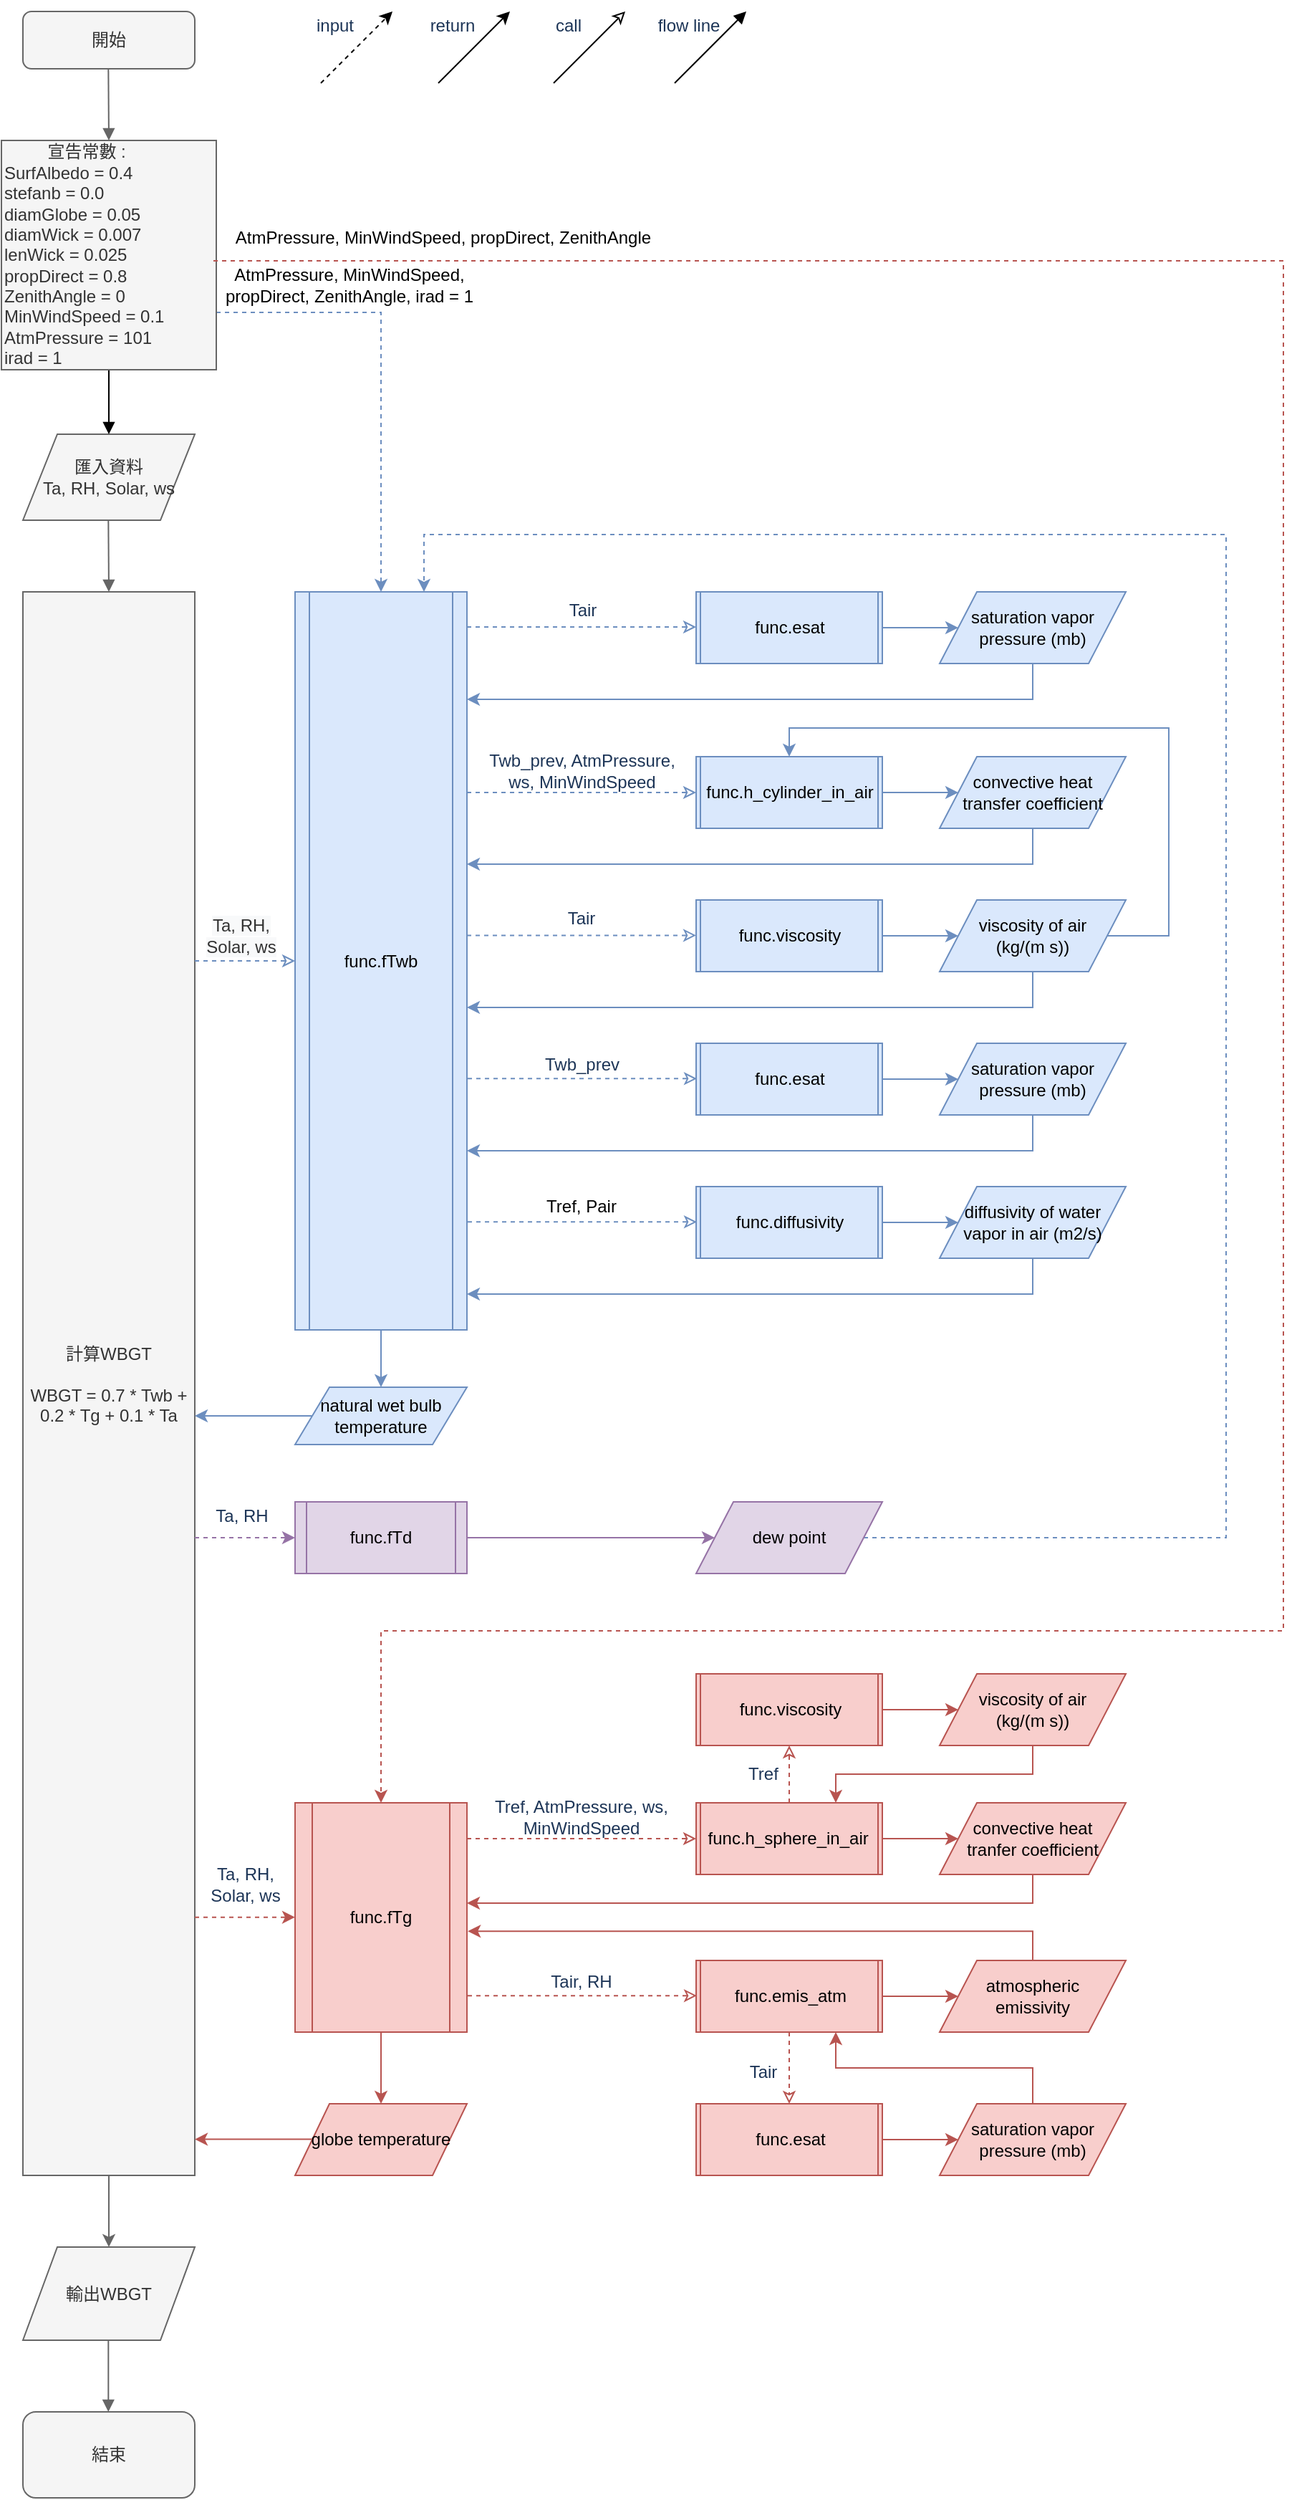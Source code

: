 <mxfile version="13.4.8" type="onedrive"><diagram id="C5RBs43oDa-KdzZeNtuy" name="Page-1"><mxGraphModel dx="1021" dy="529" grid="1" gridSize="10" guides="1" tooltips="1" connect="1" arrows="1" fold="1" page="1" pageScale="1" pageWidth="4681" pageHeight="3300" math="0" shadow="0"><root><mxCell id="WIyWlLk6GJQsqaUBKTNV-0"/><mxCell id="WIyWlLk6GJQsqaUBKTNV-1" parent="WIyWlLk6GJQsqaUBKTNV-0"/><mxCell id="WIyWlLk6GJQsqaUBKTNV-3" value="開始" style="rounded=1;whiteSpace=wrap;html=1;fontSize=12;glass=0;strokeWidth=1;shadow=0;fillColor=#f5f5f5;strokeColor=#666666;fontColor=#333333;" parent="WIyWlLk6GJQsqaUBKTNV-1" vertex="1"><mxGeometry x="40" y="40" width="120" height="40" as="geometry"/></mxCell><mxCell id="tYje1W2Ku_6ADjWvfzLx-0" value="匯入資料&lt;br&gt;Ta, RH, Solar, ws" style="shape=parallelogram;perimeter=parallelogramPerimeter;whiteSpace=wrap;html=1;fillColor=#f5f5f5;strokeColor=#666666;fontColor=#333333;" parent="WIyWlLk6GJQsqaUBKTNV-1" vertex="1"><mxGeometry x="40" y="335" width="120" height="60" as="geometry"/></mxCell><mxCell id="TvlNhCLI4cPpQsUA3ZQ8-83" style="edgeStyle=orthogonalEdgeStyle;rounded=0;orthogonalLoop=1;jettySize=auto;html=1;exitX=0.5;exitY=1;exitDx=0;exitDy=0;entryX=0.5;entryY=0;entryDx=0;entryDy=0;fillColor=#f5f5f5;strokeColor=#666666;" edge="1" parent="WIyWlLk6GJQsqaUBKTNV-1" source="tYje1W2Ku_6ADjWvfzLx-1" target="tYje1W2Ku_6ADjWvfzLx-20"><mxGeometry relative="1" as="geometry"/></mxCell><mxCell id="tYje1W2Ku_6ADjWvfzLx-1" value="計算WBGT&lt;br&gt;&lt;br&gt;WBGT = 0.7 * Twb + 0.2 * Tg + 0.1 * Ta" style="rounded=0;whiteSpace=wrap;html=1;fillColor=#f5f5f5;strokeColor=#666666;fontColor=#333333;" parent="WIyWlLk6GJQsqaUBKTNV-1" vertex="1"><mxGeometry x="40" y="445" width="120" height="1105" as="geometry"/></mxCell><mxCell id="tYje1W2Ku_6ADjWvfzLx-2" value="" style="endArrow=block;html=1;entryX=0.5;entryY=0;entryDx=0;entryDy=0;endFill=1;fillColor=#f5f5f5;strokeColor=#666666;" parent="WIyWlLk6GJQsqaUBKTNV-1" target="tYje1W2Ku_6ADjWvfzLx-1" edge="1"><mxGeometry width="50" height="50" relative="1" as="geometry"><mxPoint x="99.66" y="395" as="sourcePoint"/><mxPoint x="99.66" y="435" as="targetPoint"/></mxGeometry></mxCell><mxCell id="tYje1W2Ku_6ADjWvfzLx-3" value="" style="endArrow=block;html=1;entryX=0.5;entryY=0;entryDx=0;entryDy=0;endFill=1;fillColor=#f5f5f5;strokeColor=#666666;" parent="WIyWlLk6GJQsqaUBKTNV-1" edge="1"><mxGeometry width="50" height="50" relative="1" as="geometry"><mxPoint x="99.66" y="80" as="sourcePoint"/><mxPoint x="100" y="130" as="targetPoint"/></mxGeometry></mxCell><mxCell id="tYje1W2Ku_6ADjWvfzLx-20" value="輸出WBGT" style="shape=parallelogram;perimeter=parallelogramPerimeter;whiteSpace=wrap;html=1;fillColor=#f5f5f5;strokeColor=#666666;fontColor=#333333;" parent="WIyWlLk6GJQsqaUBKTNV-1" vertex="1"><mxGeometry x="40" y="1600" width="120" height="65" as="geometry"/></mxCell><mxCell id="tYje1W2Ku_6ADjWvfzLx-21" value="結束" style="rounded=1;whiteSpace=wrap;html=1;fillColor=#f5f5f5;strokeColor=#666666;fontColor=#333333;" parent="WIyWlLk6GJQsqaUBKTNV-1" vertex="1"><mxGeometry x="40" y="1715" width="120" height="60" as="geometry"/></mxCell><mxCell id="tYje1W2Ku_6ADjWvfzLx-22" value="" style="endArrow=block;html=1;endFill=1;fillColor=#f5f5f5;strokeColor=#666666;" parent="WIyWlLk6GJQsqaUBKTNV-1" edge="1"><mxGeometry width="50" height="50" relative="1" as="geometry"><mxPoint x="99.66" y="1665" as="sourcePoint"/><mxPoint x="99.66" y="1715" as="targetPoint"/></mxGeometry></mxCell><mxCell id="YZqZMNKdlTGS3Pzzh3Lc-131" style="edgeStyle=orthogonalEdgeStyle;curved=0;rounded=0;sketch=0;orthogonalLoop=1;jettySize=auto;html=1;entryX=0.75;entryY=0;entryDx=0;entryDy=0;dashed=1;endArrow=classic;endFill=1;strokeColor=#6c8ebf;strokeWidth=1;fillColor=#dae8fc;fontColor=#1D3557;exitX=1;exitY=0.5;exitDx=0;exitDy=0;" parent="WIyWlLk6GJQsqaUBKTNV-1" source="TvlNhCLI4cPpQsUA3ZQ8-32" target="tYje1W2Ku_6ADjWvfzLx-13" edge="1"><mxGeometry relative="1" as="geometry"><Array as="points"><mxPoint x="880" y="1105"/><mxPoint x="880" y="405"/><mxPoint x="320" y="405"/></Array><mxPoint x="560" y="1025" as="sourcePoint"/></mxGeometry></mxCell><mxCell id="TvlNhCLI4cPpQsUA3ZQ8-34" style="edgeStyle=orthogonalEdgeStyle;rounded=0;orthogonalLoop=1;jettySize=auto;html=1;exitX=1;exitY=0.5;exitDx=0;exitDy=0;fillColor=#e1d5e7;strokeColor=#9673a6;" edge="1" parent="WIyWlLk6GJQsqaUBKTNV-1" source="tYje1W2Ku_6ADjWvfzLx-24" target="TvlNhCLI4cPpQsUA3ZQ8-32"><mxGeometry relative="1" as="geometry"/></mxCell><mxCell id="tYje1W2Ku_6ADjWvfzLx-24" value="&lt;span&gt;func.fTd&lt;/span&gt;" style="shape=process;whiteSpace=wrap;html=1;backgroundOutline=1;fontFamily=Helvetica;fontSize=12;align=center;strokeColor=#9673a6;fillColor=#e1d5e7;size=0.067;fontStyle=0" parent="WIyWlLk6GJQsqaUBKTNV-1" vertex="1"><mxGeometry x="230" y="1080" width="120" height="50" as="geometry"/></mxCell><mxCell id="TvlNhCLI4cPpQsUA3ZQ8-36" style="edgeStyle=orthogonalEdgeStyle;rounded=0;orthogonalLoop=1;jettySize=auto;html=1;exitX=0.5;exitY=1;exitDx=0;exitDy=0;entryX=0.5;entryY=0;entryDx=0;entryDy=0;fillColor=#dae8fc;strokeColor=#6c8ebf;" edge="1" parent="WIyWlLk6GJQsqaUBKTNV-1" source="tYje1W2Ku_6ADjWvfzLx-13" target="TvlNhCLI4cPpQsUA3ZQ8-35"><mxGeometry relative="1" as="geometry"/></mxCell><mxCell id="tYje1W2Ku_6ADjWvfzLx-13" value="&lt;span&gt;func.fTwb&lt;br&gt;&lt;/span&gt;" style="shape=process;whiteSpace=wrap;html=1;backgroundOutline=1;fontFamily=Helvetica;fontSize=12;align=center;strokeColor=#6c8ebf;fillColor=#dae8fc;size=0.083;fontStyle=0" parent="WIyWlLk6GJQsqaUBKTNV-1" vertex="1"><mxGeometry x="230" y="445" width="120" height="515" as="geometry"/></mxCell><mxCell id="TvlNhCLI4cPpQsUA3ZQ8-1" style="edgeStyle=orthogonalEdgeStyle;rounded=0;orthogonalLoop=1;jettySize=auto;html=1;exitX=1;exitY=0.5;exitDx=0;exitDy=0;fillColor=#dae8fc;strokeColor=#6c8ebf;" edge="1" parent="WIyWlLk6GJQsqaUBKTNV-1" source="tYje1W2Ku_6ADjWvfzLx-35" target="TvlNhCLI4cPpQsUA3ZQ8-0"><mxGeometry relative="1" as="geometry"/></mxCell><mxCell id="tYje1W2Ku_6ADjWvfzLx-35" value="&lt;span&gt;func.esat&lt;/span&gt;&lt;span&gt;&lt;br&gt;&lt;/span&gt;" style="shape=process;whiteSpace=wrap;html=1;backgroundOutline=1;fontFamily=Helvetica;fontSize=12;align=center;strokeColor=#6c8ebf;fillColor=#dae8fc;size=0.022;fontStyle=0" parent="WIyWlLk6GJQsqaUBKTNV-1" vertex="1"><mxGeometry x="510" y="445" width="130" height="50" as="geometry"/></mxCell><mxCell id="TvlNhCLI4cPpQsUA3ZQ8-20" style="edgeStyle=orthogonalEdgeStyle;rounded=0;orthogonalLoop=1;jettySize=auto;html=1;exitX=1;exitY=0.5;exitDx=0;exitDy=0;entryX=0;entryY=0.5;entryDx=0;entryDy=0;fillColor=#dae8fc;strokeColor=#6c8ebf;" edge="1" parent="WIyWlLk6GJQsqaUBKTNV-1" source="tYje1W2Ku_6ADjWvfzLx-39" target="TvlNhCLI4cPpQsUA3ZQ8-19"><mxGeometry relative="1" as="geometry"/></mxCell><mxCell id="tYje1W2Ku_6ADjWvfzLx-39" value="&lt;span&gt;func.h_cylinder_in_air&lt;/span&gt;" style="shape=process;whiteSpace=wrap;html=1;backgroundOutline=1;fontFamily=Helvetica;fontSize=12;align=center;strokeColor=#6c8ebf;fillColor=#dae8fc;size=0.022;fontStyle=0" parent="WIyWlLk6GJQsqaUBKTNV-1" vertex="1"><mxGeometry x="510" y="560" width="130" height="50" as="geometry"/></mxCell><mxCell id="TvlNhCLI4cPpQsUA3ZQ8-30" style="edgeStyle=orthogonalEdgeStyle;rounded=0;orthogonalLoop=1;jettySize=auto;html=1;exitX=1;exitY=0.5;exitDx=0;exitDy=0;entryX=0;entryY=0.5;entryDx=0;entryDy=0;fillColor=#dae8fc;strokeColor=#6c8ebf;" edge="1" parent="WIyWlLk6GJQsqaUBKTNV-1" source="tYje1W2Ku_6ADjWvfzLx-41" target="TvlNhCLI4cPpQsUA3ZQ8-29"><mxGeometry relative="1" as="geometry"/></mxCell><mxCell id="tYje1W2Ku_6ADjWvfzLx-41" value="&lt;span&gt;func.diffusivity&lt;/span&gt;" style="shape=process;whiteSpace=wrap;html=1;backgroundOutline=1;fontFamily=Helvetica;fontSize=12;align=center;strokeColor=#6c8ebf;fillColor=#dae8fc;size=0.022;fontStyle=0" parent="WIyWlLk6GJQsqaUBKTNV-1" vertex="1"><mxGeometry x="510" y="860" width="130" height="50" as="geometry"/></mxCell><mxCell id="TvlNhCLI4cPpQsUA3ZQ8-27" style="edgeStyle=orthogonalEdgeStyle;rounded=0;orthogonalLoop=1;jettySize=auto;html=1;exitX=1;exitY=0.5;exitDx=0;exitDy=0;entryX=0;entryY=0.5;entryDx=0;entryDy=0;fillColor=#dae8fc;strokeColor=#6c8ebf;" edge="1" parent="WIyWlLk6GJQsqaUBKTNV-1" source="YZqZMNKdlTGS3Pzzh3Lc-0" target="TvlNhCLI4cPpQsUA3ZQ8-26"><mxGeometry relative="1" as="geometry"/></mxCell><mxCell id="YZqZMNKdlTGS3Pzzh3Lc-0" value="&lt;span&gt;func.esat&lt;/span&gt;" style="shape=process;whiteSpace=wrap;html=1;backgroundOutline=1;fontFamily=Helvetica;fontSize=12;align=center;strokeColor=#6c8ebf;fillColor=#dae8fc;size=0.022;fontStyle=0" parent="WIyWlLk6GJQsqaUBKTNV-1" vertex="1"><mxGeometry x="510" y="760" width="130" height="50" as="geometry"/></mxCell><mxCell id="YZqZMNKdlTGS3Pzzh3Lc-79" value="" style="endArrow=classic;html=1;endFill=0;fillColor=#dae8fc;strokeColor=#6c8ebf;dashed=1;" parent="WIyWlLk6GJQsqaUBKTNV-1" edge="1"><mxGeometry width="50" height="50" relative="1" as="geometry"><mxPoint x="350" y="469.5" as="sourcePoint"/><mxPoint x="510" y="469.5" as="targetPoint"/></mxGeometry></mxCell><mxCell id="YZqZMNKdlTGS3Pzzh3Lc-134" style="edgeStyle=orthogonalEdgeStyle;curved=0;rounded=0;sketch=0;orthogonalLoop=1;jettySize=auto;html=1;exitX=1;exitY=0.75;exitDx=0;exitDy=0;entryX=0.5;entryY=0;entryDx=0;entryDy=0;dashed=1;endArrow=classic;endFill=1;strokeColor=#6c8ebf;strokeWidth=1;fillColor=#dae8fc;fontColor=#1D3557;" parent="WIyWlLk6GJQsqaUBKTNV-1" source="YZqZMNKdlTGS3Pzzh3Lc-133" target="tYje1W2Ku_6ADjWvfzLx-13" edge="1"><mxGeometry relative="1" as="geometry"><mxPoint x="290" y="395.0" as="sourcePoint"/></mxGeometry></mxCell><mxCell id="BvJkau38yg2w0p0IlNZO-5" style="edgeStyle=orthogonalEdgeStyle;curved=0;rounded=0;sketch=0;orthogonalLoop=1;jettySize=auto;html=1;exitX=0.5;exitY=1;exitDx=0;exitDy=0;entryX=0.5;entryY=0;entryDx=0;entryDy=0;endArrow=block;endFill=1;strokeWidth=1;fontColor=#1D3557;" parent="WIyWlLk6GJQsqaUBKTNV-1" source="YZqZMNKdlTGS3Pzzh3Lc-133" target="tYje1W2Ku_6ADjWvfzLx-0" edge="1"><mxGeometry relative="1" as="geometry"/></mxCell><mxCell id="YZqZMNKdlTGS3Pzzh3Lc-133" value="&lt;div style=&quot;text-align: center&quot;&gt;宣告常數 :&amp;nbsp;&lt;/div&gt;&lt;div&gt;SurfAlbedo = 0.4&lt;/div&gt;&lt;div&gt;stefanb = 0.0&lt;/div&gt;&lt;div&gt;diamGlobe = 0.05&amp;nbsp;&lt;/div&gt;&lt;div&gt;diamWick = 0.007&lt;/div&gt;&lt;div&gt;lenWick = 0.025&lt;/div&gt;&lt;div&gt;propDirect = 0.8&amp;nbsp;&amp;nbsp;&lt;/div&gt;&lt;div&gt;ZenithAngle = 0&amp;nbsp;&amp;nbsp;&lt;/div&gt;&lt;div&gt;MinWindSpeed = 0.1&amp;nbsp;&amp;nbsp;&lt;/div&gt;&lt;div&gt;AtmPressure = 101&lt;/div&gt;&lt;div&gt;irad = 1&lt;/div&gt;" style="rounded=0;whiteSpace=wrap;html=1;sketch=0;align=left;fillColor=#f5f5f5;strokeColor=#666666;fontColor=#333333;" parent="WIyWlLk6GJQsqaUBKTNV-1" vertex="1"><mxGeometry x="25" y="130" width="150" height="160" as="geometry"/></mxCell><mxCell id="YZqZMNKdlTGS3Pzzh3Lc-135" value="Tair" style="text;html=1;strokeColor=none;fillColor=none;align=center;verticalAlign=middle;whiteSpace=wrap;rounded=0;sketch=0;fontColor=#1D3557;" parent="WIyWlLk6GJQsqaUBKTNV-1" vertex="1"><mxGeometry x="410.5" y="450" width="40" height="15" as="geometry"/></mxCell><mxCell id="YZqZMNKdlTGS3Pzzh3Lc-136" value="Twb_prev, AtmPressure, ws, MinWindSpeed" style="text;html=1;strokeColor=none;fillColor=none;align=center;verticalAlign=middle;whiteSpace=wrap;rounded=0;sketch=0;fontColor=#1D3557;" parent="WIyWlLk6GJQsqaUBKTNV-1" vertex="1"><mxGeometry x="363" y="560" width="135" height="20" as="geometry"/></mxCell><mxCell id="YZqZMNKdlTGS3Pzzh3Lc-138" value="" style="endArrow=classic;html=1;endFill=0;fillColor=#dae8fc;strokeColor=#6c8ebf;dashed=1;" parent="WIyWlLk6GJQsqaUBKTNV-1" edge="1"><mxGeometry width="50" height="50" relative="1" as="geometry"><mxPoint x="350" y="585" as="sourcePoint"/><mxPoint x="510" y="585" as="targetPoint"/></mxGeometry></mxCell><mxCell id="YZqZMNKdlTGS3Pzzh3Lc-139" value="" style="endArrow=classic;html=1;endFill=0;fillColor=#dae8fc;strokeColor=#6c8ebf;" parent="WIyWlLk6GJQsqaUBKTNV-1" source="YZqZMNKdlTGS3Pzzh3Lc-1" edge="1"><mxGeometry width="50" height="50" relative="1" as="geometry"><mxPoint x="350" y="695" as="sourcePoint"/><mxPoint x="560" y="695" as="targetPoint"/></mxGeometry></mxCell><mxCell id="YZqZMNKdlTGS3Pzzh3Lc-140" value="" style="endArrow=classic;html=1;endFill=0;fillColor=#dae8fc;strokeColor=#6c8ebf;dashed=1;" parent="WIyWlLk6GJQsqaUBKTNV-1" edge="1"><mxGeometry width="50" height="50" relative="1" as="geometry"><mxPoint x="350.5" y="784.66" as="sourcePoint"/><mxPoint x="510.5" y="784.66" as="targetPoint"/></mxGeometry></mxCell><mxCell id="YZqZMNKdlTGS3Pzzh3Lc-141" value="" style="endArrow=classic;html=1;endFill=0;fillColor=#dae8fc;strokeColor=#6c8ebf;dashed=1;" parent="WIyWlLk6GJQsqaUBKTNV-1" edge="1"><mxGeometry width="50" height="50" relative="1" as="geometry"><mxPoint x="350.5" y="884.66" as="sourcePoint"/><mxPoint x="510.5" y="884.66" as="targetPoint"/></mxGeometry></mxCell><mxCell id="YZqZMNKdlTGS3Pzzh3Lc-148" value="Tair" style="text;html=1;strokeColor=none;fillColor=none;align=center;verticalAlign=middle;whiteSpace=wrap;rounded=0;sketch=0;fontColor=#1D3557;" parent="WIyWlLk6GJQsqaUBKTNV-1" vertex="1"><mxGeometry x="410" y="665" width="40" height="15" as="geometry"/></mxCell><mxCell id="YZqZMNKdlTGS3Pzzh3Lc-149" value="Twb_prev" style="text;html=1;strokeColor=none;fillColor=none;align=center;verticalAlign=middle;whiteSpace=wrap;rounded=0;sketch=0;fontColor=#1D3557;" parent="WIyWlLk6GJQsqaUBKTNV-1" vertex="1"><mxGeometry x="387.5" y="765" width="85" height="20" as="geometry"/></mxCell><mxCell id="YZqZMNKdlTGS3Pzzh3Lc-150" value="&lt;font color=&quot;#000000&quot; face=&quot;helvetica&quot;&gt;Tref, Pair&lt;/font&gt;" style="text;whiteSpace=wrap;html=1;fontColor=#1D3557;align=center;" parent="WIyWlLk6GJQsqaUBKTNV-1" vertex="1"><mxGeometry x="390" y="860" width="80" height="25" as="geometry"/></mxCell><mxCell id="TvlNhCLI4cPpQsUA3ZQ8-24" style="edgeStyle=orthogonalEdgeStyle;rounded=0;orthogonalLoop=1;jettySize=auto;html=1;exitX=1;exitY=0.5;exitDx=0;exitDy=0;entryX=0;entryY=0.5;entryDx=0;entryDy=0;fillColor=#dae8fc;strokeColor=#6c8ebf;" edge="1" parent="WIyWlLk6GJQsqaUBKTNV-1" source="YZqZMNKdlTGS3Pzzh3Lc-1" target="TvlNhCLI4cPpQsUA3ZQ8-23"><mxGeometry relative="1" as="geometry"/></mxCell><mxCell id="YZqZMNKdlTGS3Pzzh3Lc-1" value="&lt;span&gt;func.viscosity&lt;/span&gt;" style="shape=process;whiteSpace=wrap;html=1;backgroundOutline=1;fontFamily=Helvetica;fontSize=12;align=center;strokeColor=#6c8ebf;fillColor=#dae8fc;size=0.022;fontStyle=0" parent="WIyWlLk6GJQsqaUBKTNV-1" vertex="1"><mxGeometry x="510" y="660" width="130" height="50" as="geometry"/></mxCell><mxCell id="YZqZMNKdlTGS3Pzzh3Lc-157" value="" style="endArrow=classic;html=1;endFill=0;fillColor=#dae8fc;strokeColor=#6c8ebf;dashed=1;" parent="WIyWlLk6GJQsqaUBKTNV-1" edge="1"><mxGeometry width="50" height="50" relative="1" as="geometry"><mxPoint x="350" y="684.71" as="sourcePoint"/><mxPoint x="510" y="684.71" as="targetPoint"/></mxGeometry></mxCell><mxCell id="TvlNhCLI4cPpQsUA3ZQ8-77" style="edgeStyle=orthogonalEdgeStyle;rounded=0;orthogonalLoop=1;jettySize=auto;html=1;exitX=0.5;exitY=1;exitDx=0;exitDy=0;entryX=0.5;entryY=0;entryDx=0;entryDy=0;fillColor=#f8cecc;strokeColor=#b85450;" edge="1" parent="WIyWlLk6GJQsqaUBKTNV-1" source="tYje1W2Ku_6ADjWvfzLx-10" target="TvlNhCLI4cPpQsUA3ZQ8-76"><mxGeometry relative="1" as="geometry"/></mxCell><mxCell id="tYje1W2Ku_6ADjWvfzLx-10" value="&lt;span&gt;func.fTg&lt;/span&gt;" style="shape=process;whiteSpace=wrap;html=1;backgroundOutline=1;fontFamily=Helvetica;fontSize=12;align=center;strokeColor=#b85450;fillColor=#f8cecc;fontStyle=0" parent="WIyWlLk6GJQsqaUBKTNV-1" vertex="1"><mxGeometry x="230" y="1290" width="120" height="160" as="geometry"/></mxCell><mxCell id="TvlNhCLI4cPpQsUA3ZQ8-58" style="edgeStyle=orthogonalEdgeStyle;rounded=0;orthogonalLoop=1;jettySize=auto;html=1;exitX=1;exitY=0.5;exitDx=0;exitDy=0;entryX=0;entryY=0.5;entryDx=0;entryDy=0;fillColor=#f8cecc;strokeColor=#b85450;" edge="1" parent="WIyWlLk6GJQsqaUBKTNV-1" source="tYje1W2Ku_6ADjWvfzLx-40" target="TvlNhCLI4cPpQsUA3ZQ8-44"><mxGeometry relative="1" as="geometry"/></mxCell><mxCell id="tYje1W2Ku_6ADjWvfzLx-40" value="&lt;span&gt;func.viscosity&lt;/span&gt;" style="shape=process;whiteSpace=wrap;html=1;backgroundOutline=1;fontFamily=Helvetica;fontSize=12;align=center;strokeColor=#b85450;fillColor=#f8cecc;size=0.025;fontStyle=0" parent="WIyWlLk6GJQsqaUBKTNV-1" vertex="1"><mxGeometry x="510" y="1200" width="130" height="50" as="geometry"/></mxCell><mxCell id="TvlNhCLI4cPpQsUA3ZQ8-64" style="edgeStyle=orthogonalEdgeStyle;rounded=0;orthogonalLoop=1;jettySize=auto;html=1;exitX=1;exitY=0.5;exitDx=0;exitDy=0;entryX=0;entryY=0.5;entryDx=0;entryDy=0;fillColor=#f8cecc;strokeColor=#b85450;" edge="1" parent="WIyWlLk6GJQsqaUBKTNV-1" source="tYje1W2Ku_6ADjWvfzLx-48" target="TvlNhCLI4cPpQsUA3ZQ8-63"><mxGeometry relative="1" as="geometry"/></mxCell><mxCell id="TvlNhCLI4cPpQsUA3ZQ8-68" style="edgeStyle=orthogonalEdgeStyle;rounded=0;orthogonalLoop=1;jettySize=auto;html=1;exitX=0.5;exitY=1;exitDx=0;exitDy=0;entryX=0.5;entryY=0;entryDx=0;entryDy=0;dashed=1;fillColor=#f8cecc;strokeColor=#b85450;endArrow=classic;endFill=0;" edge="1" parent="WIyWlLk6GJQsqaUBKTNV-1" source="tYje1W2Ku_6ADjWvfzLx-48" target="YZqZMNKdlTGS3Pzzh3Lc-4"><mxGeometry relative="1" as="geometry"/></mxCell><mxCell id="tYje1W2Ku_6ADjWvfzLx-48" value="&lt;span&gt;func.emis_atm&lt;/span&gt;" style="shape=process;whiteSpace=wrap;html=1;backgroundOutline=1;fontFamily=Helvetica;fontSize=12;align=center;strokeColor=#b85450;fillColor=#f8cecc;size=0.025;fontStyle=0" parent="WIyWlLk6GJQsqaUBKTNV-1" vertex="1"><mxGeometry x="510" y="1400" width="130" height="50" as="geometry"/></mxCell><mxCell id="tYje1W2Ku_6ADjWvfzLx-49" style="edgeStyle=orthogonalEdgeStyle;rounded=0;orthogonalLoop=1;jettySize=auto;html=1;exitX=0.5;exitY=1;exitDx=0;exitDy=0;" parent="WIyWlLk6GJQsqaUBKTNV-1" source="tYje1W2Ku_6ADjWvfzLx-47" target="tYje1W2Ku_6ADjWvfzLx-47" edge="1"><mxGeometry relative="1" as="geometry"/></mxCell><mxCell id="TvlNhCLI4cPpQsUA3ZQ8-67" style="edgeStyle=orthogonalEdgeStyle;rounded=0;orthogonalLoop=1;jettySize=auto;html=1;exitX=1;exitY=0.5;exitDx=0;exitDy=0;entryX=0;entryY=0.5;entryDx=0;entryDy=0;fillColor=#f8cecc;strokeColor=#b85450;" edge="1" parent="WIyWlLk6GJQsqaUBKTNV-1" source="YZqZMNKdlTGS3Pzzh3Lc-4" target="TvlNhCLI4cPpQsUA3ZQ8-66"><mxGeometry relative="1" as="geometry"/></mxCell><mxCell id="YZqZMNKdlTGS3Pzzh3Lc-4" value="&lt;span&gt;func.esat&lt;/span&gt;" style="shape=process;whiteSpace=wrap;html=1;backgroundOutline=1;fontFamily=Helvetica;fontSize=12;align=center;strokeColor=#b85450;fillColor=#f8cecc;size=0.025;fontStyle=0" parent="WIyWlLk6GJQsqaUBKTNV-1" vertex="1"><mxGeometry x="510" y="1500" width="130" height="50" as="geometry"/></mxCell><mxCell id="YZqZMNKdlTGS3Pzzh3Lc-153" value="Tref, AtmPressure, ws, MinWindSpeed" style="text;html=1;strokeColor=none;fillColor=none;align=center;verticalAlign=middle;whiteSpace=wrap;rounded=0;sketch=0;fontColor=#1D3557;" parent="WIyWlLk6GJQsqaUBKTNV-1" vertex="1"><mxGeometry x="363" y="1300" width="134" as="geometry"/></mxCell><mxCell id="YZqZMNKdlTGS3Pzzh3Lc-158" value="Tair, RH" style="text;html=1;strokeColor=none;fillColor=none;align=center;verticalAlign=middle;whiteSpace=wrap;rounded=0;sketch=0;fontColor=#1D3557;" parent="WIyWlLk6GJQsqaUBKTNV-1" vertex="1"><mxGeometry x="400" y="1410" width="60" height="10" as="geometry"/></mxCell><mxCell id="YZqZMNKdlTGS3Pzzh3Lc-160" value="Tair" style="text;html=1;strokeColor=none;fillColor=none;align=center;verticalAlign=middle;whiteSpace=wrap;rounded=0;sketch=0;fontColor=#1D3557;" parent="WIyWlLk6GJQsqaUBKTNV-1" vertex="1"><mxGeometry x="537" y="1470" width="40" height="15" as="geometry"/></mxCell><mxCell id="YZqZMNKdlTGS3Pzzh3Lc-161" value="Ta, RH" style="text;html=1;strokeColor=none;fillColor=none;align=center;verticalAlign=middle;whiteSpace=wrap;rounded=0;sketch=0;fontColor=#1D3557;" parent="WIyWlLk6GJQsqaUBKTNV-1" vertex="1"><mxGeometry x="162.5" y="1080" width="60" height="20" as="geometry"/></mxCell><mxCell id="YZqZMNKdlTGS3Pzzh3Lc-165" value="input" style="text;html=1;strokeColor=none;fillColor=none;align=center;verticalAlign=middle;whiteSpace=wrap;rounded=0;sketch=0;fontColor=#1D3557;" parent="WIyWlLk6GJQsqaUBKTNV-1" vertex="1"><mxGeometry x="238" y="40" width="40" height="20" as="geometry"/></mxCell><mxCell id="YZqZMNKdlTGS3Pzzh3Lc-166" value="" style="endArrow=classic;html=1;dashed=1;strokeWidth=1;fontColor=#1D3557;" parent="WIyWlLk6GJQsqaUBKTNV-1" edge="1"><mxGeometry width="50" height="50" relative="1" as="geometry"><mxPoint x="248" y="90" as="sourcePoint"/><mxPoint x="298" y="40" as="targetPoint"/></mxGeometry></mxCell><mxCell id="YZqZMNKdlTGS3Pzzh3Lc-167" value="" style="endArrow=classic;html=1;strokeWidth=1;fontColor=#1D3557;" parent="WIyWlLk6GJQsqaUBKTNV-1" edge="1"><mxGeometry width="50" height="50" relative="1" as="geometry"><mxPoint x="330" y="90" as="sourcePoint"/><mxPoint x="380" y="40" as="targetPoint"/></mxGeometry></mxCell><mxCell id="YZqZMNKdlTGS3Pzzh3Lc-168" value="return" style="text;html=1;strokeColor=none;fillColor=none;align=center;verticalAlign=middle;whiteSpace=wrap;rounded=0;sketch=0;fontColor=#1D3557;" parent="WIyWlLk6GJQsqaUBKTNV-1" vertex="1"><mxGeometry x="320" y="40" width="40" height="20" as="geometry"/></mxCell><mxCell id="YZqZMNKdlTGS3Pzzh3Lc-169" value="" style="endArrow=classic;html=1;strokeWidth=1;fontColor=#1D3557;endFill=0;" parent="WIyWlLk6GJQsqaUBKTNV-1" edge="1"><mxGeometry width="50" height="50" relative="1" as="geometry"><mxPoint x="410.5" y="90" as="sourcePoint"/><mxPoint x="460.5" y="40" as="targetPoint"/></mxGeometry></mxCell><mxCell id="YZqZMNKdlTGS3Pzzh3Lc-170" value="call" style="text;html=1;strokeColor=none;fillColor=none;align=center;verticalAlign=middle;whiteSpace=wrap;rounded=0;sketch=0;fontColor=#1D3557;" parent="WIyWlLk6GJQsqaUBKTNV-1" vertex="1"><mxGeometry x="400.5" y="40" width="40" height="20" as="geometry"/></mxCell><mxCell id="YZqZMNKdlTGS3Pzzh3Lc-173" value="" style="endArrow=block;html=1;strokeWidth=1;fontColor=#1D3557;endFill=1;" parent="WIyWlLk6GJQsqaUBKTNV-1" edge="1"><mxGeometry width="50" height="50" relative="1" as="geometry"><mxPoint x="495" y="90" as="sourcePoint"/><mxPoint x="545" y="40" as="targetPoint"/></mxGeometry></mxCell><mxCell id="YZqZMNKdlTGS3Pzzh3Lc-174" value="flow line" style="text;html=1;strokeColor=none;fillColor=none;align=center;verticalAlign=middle;whiteSpace=wrap;rounded=0;sketch=0;fontColor=#1D3557;" parent="WIyWlLk6GJQsqaUBKTNV-1" vertex="1"><mxGeometry x="480" y="40" width="50" height="20" as="geometry"/></mxCell><mxCell id="YZqZMNKdlTGS3Pzzh3Lc-180" value="&#10;&#10;&lt;span style=&quot;color: rgb(51, 51, 51); font-family: helvetica; font-size: 12px; font-style: normal; font-weight: 400; letter-spacing: normal; text-align: center; text-indent: 0px; text-transform: none; word-spacing: 0px; background-color: rgb(248, 249, 250); display: inline; float: none;&quot;&gt;Ta, RH, Solar, ws&lt;/span&gt;&#10;&#10;" style="text;html=1;strokeColor=none;fillColor=none;align=center;verticalAlign=middle;whiteSpace=wrap;rounded=0;sketch=0;fontColor=#1D3557;" parent="WIyWlLk6GJQsqaUBKTNV-1" vertex="1"><mxGeometry x="165" y="670" width="55" height="30" as="geometry"/></mxCell><mxCell id="YZqZMNKdlTGS3Pzzh3Lc-181" value="&lt;div&gt;&lt;br&gt;&lt;/div&gt;&lt;div&gt;&lt;br&gt;&lt;/div&gt;&lt;div&gt;Ta, RH, Solar, ws&lt;/div&gt;&lt;div&gt;&lt;br&gt;&lt;/div&gt;" style="text;html=1;strokeColor=none;fillColor=none;align=center;verticalAlign=middle;whiteSpace=wrap;rounded=0;sketch=0;fontColor=#1D3557;" parent="WIyWlLk6GJQsqaUBKTNV-1" vertex="1"><mxGeometry x="167.5" y="1330" width="55" height="20" as="geometry"/></mxCell><mxCell id="YZqZMNKdlTGS3Pzzh3Lc-183" value="" style="endArrow=classic;html=1;dashed=1;strokeColor=#9673a6;strokeWidth=1;fillColor=#e1d5e7;fontColor=#1D3557;" parent="WIyWlLk6GJQsqaUBKTNV-1" edge="1"><mxGeometry width="50" height="50" relative="1" as="geometry"><mxPoint x="160" y="1105" as="sourcePoint"/><mxPoint x="230" y="1105" as="targetPoint"/></mxGeometry></mxCell><mxCell id="TvlNhCLI4cPpQsUA3ZQ8-46" style="edgeStyle=orthogonalEdgeStyle;rounded=0;orthogonalLoop=1;jettySize=auto;html=1;exitX=0;exitY=0;exitDx=0;exitDy=0;fillColor=#f8cecc;strokeColor=#b85450;dashed=1;" edge="1" parent="WIyWlLk6GJQsqaUBKTNV-1" source="BvJkau38yg2w0p0IlNZO-6" target="tYje1W2Ku_6ADjWvfzLx-10"><mxGeometry relative="1" as="geometry"><Array as="points"><mxPoint x="920" y="214"/><mxPoint x="920" y="1170"/><mxPoint x="290" y="1170"/></Array></mxGeometry></mxCell><mxCell id="BvJkau38yg2w0p0IlNZO-6" value="&lt;div&gt;&lt;br&gt;&lt;/div&gt;&lt;div&gt;AtmPressure, MinWindSpeed, propDirect, ZenithAngle, irad = 1&lt;/div&gt;" style="text;html=1;align=center;verticalAlign=middle;whiteSpace=wrap;rounded=0;sketch=0;" parent="WIyWlLk6GJQsqaUBKTNV-1" vertex="1"><mxGeometry x="173" y="214" width="190" height="20" as="geometry"/></mxCell><mxCell id="BvJkau38yg2w0p0IlNZO-7" value="&lt;div&gt;&lt;br&gt;&lt;/div&gt;&lt;div&gt;AtmPressure, MinWindSpeed, propDirect, ZenithAngle&lt;/div&gt;" style="text;html=1;align=center;verticalAlign=middle;whiteSpace=wrap;rounded=0;sketch=0;" parent="WIyWlLk6GJQsqaUBKTNV-1" vertex="1"><mxGeometry x="160" y="180" width="347" height="20" as="geometry"/></mxCell><mxCell id="TvlNhCLI4cPpQsUA3ZQ8-7" style="edgeStyle=orthogonalEdgeStyle;rounded=0;orthogonalLoop=1;jettySize=auto;html=1;exitX=0.5;exitY=1;exitDx=0;exitDy=0;fillColor=#dae8fc;strokeColor=#6c8ebf;" edge="1" parent="WIyWlLk6GJQsqaUBKTNV-1" source="TvlNhCLI4cPpQsUA3ZQ8-0" target="tYje1W2Ku_6ADjWvfzLx-13"><mxGeometry relative="1" as="geometry"><Array as="points"><mxPoint x="745" y="520"/></Array></mxGeometry></mxCell><mxCell id="TvlNhCLI4cPpQsUA3ZQ8-0" value="saturation vapor pressure (mb)" style="shape=parallelogram;perimeter=parallelogramPerimeter;whiteSpace=wrap;html=1;fillColor=#dae8fc;strokeColor=#6c8ebf;" vertex="1" parent="WIyWlLk6GJQsqaUBKTNV-1"><mxGeometry x="680" y="445" width="130" height="50" as="geometry"/></mxCell><mxCell id="TvlNhCLI4cPpQsUA3ZQ8-18" style="edgeStyle=orthogonalEdgeStyle;rounded=0;orthogonalLoop=1;jettySize=auto;html=1;exitX=0.5;exitY=1;exitDx=0;exitDy=0;fillColor=#dae8fc;strokeColor=#6c8ebf;" edge="1" parent="WIyWlLk6GJQsqaUBKTNV-1" source="TvlNhCLI4cPpQsUA3ZQ8-19"><mxGeometry relative="1" as="geometry"><mxPoint x="350" y="635" as="targetPoint"/><Array as="points"><mxPoint x="745" y="635"/></Array></mxGeometry></mxCell><mxCell id="TvlNhCLI4cPpQsUA3ZQ8-19" value="convective heat &lt;br&gt;transfer coefficient" style="shape=parallelogram;perimeter=parallelogramPerimeter;whiteSpace=wrap;html=1;fillColor=#dae8fc;strokeColor=#6c8ebf;" vertex="1" parent="WIyWlLk6GJQsqaUBKTNV-1"><mxGeometry x="680" y="560" width="130" height="50" as="geometry"/></mxCell><mxCell id="TvlNhCLI4cPpQsUA3ZQ8-22" style="edgeStyle=orthogonalEdgeStyle;rounded=0;orthogonalLoop=1;jettySize=auto;html=1;exitX=0.5;exitY=1;exitDx=0;exitDy=0;fillColor=#dae8fc;strokeColor=#6c8ebf;" edge="1" parent="WIyWlLk6GJQsqaUBKTNV-1" source="TvlNhCLI4cPpQsUA3ZQ8-23"><mxGeometry relative="1" as="geometry"><mxPoint x="350" y="735" as="targetPoint"/><Array as="points"><mxPoint x="745" y="735"/></Array></mxGeometry></mxCell><mxCell id="TvlNhCLI4cPpQsUA3ZQ8-31" style="edgeStyle=orthogonalEdgeStyle;rounded=0;orthogonalLoop=1;jettySize=auto;html=1;exitX=1;exitY=0.5;exitDx=0;exitDy=0;entryX=0.5;entryY=0;entryDx=0;entryDy=0;fillColor=#dae8fc;strokeColor=#6c8ebf;" edge="1" parent="WIyWlLk6GJQsqaUBKTNV-1" source="TvlNhCLI4cPpQsUA3ZQ8-23" target="tYje1W2Ku_6ADjWvfzLx-39"><mxGeometry relative="1" as="geometry"><Array as="points"><mxPoint x="840" y="685"/><mxPoint x="840" y="540"/><mxPoint x="575" y="540"/></Array></mxGeometry></mxCell><mxCell id="TvlNhCLI4cPpQsUA3ZQ8-23" value="viscosity of air &lt;br&gt;(kg/(m s))" style="shape=parallelogram;perimeter=parallelogramPerimeter;whiteSpace=wrap;html=1;fillColor=#dae8fc;strokeColor=#6c8ebf;" vertex="1" parent="WIyWlLk6GJQsqaUBKTNV-1"><mxGeometry x="680" y="660" width="130" height="50" as="geometry"/></mxCell><mxCell id="TvlNhCLI4cPpQsUA3ZQ8-25" style="edgeStyle=orthogonalEdgeStyle;rounded=0;orthogonalLoop=1;jettySize=auto;html=1;exitX=0.5;exitY=1;exitDx=0;exitDy=0;fillColor=#dae8fc;strokeColor=#6c8ebf;" edge="1" parent="WIyWlLk6GJQsqaUBKTNV-1" source="TvlNhCLI4cPpQsUA3ZQ8-26"><mxGeometry relative="1" as="geometry"><mxPoint x="350" y="835" as="targetPoint"/><Array as="points"><mxPoint x="745" y="835"/></Array></mxGeometry></mxCell><mxCell id="TvlNhCLI4cPpQsUA3ZQ8-26" value="saturation vapor pressure (mb)" style="shape=parallelogram;perimeter=parallelogramPerimeter;whiteSpace=wrap;html=1;fillColor=#dae8fc;strokeColor=#6c8ebf;" vertex="1" parent="WIyWlLk6GJQsqaUBKTNV-1"><mxGeometry x="680" y="760" width="130" height="50" as="geometry"/></mxCell><mxCell id="TvlNhCLI4cPpQsUA3ZQ8-28" style="edgeStyle=orthogonalEdgeStyle;rounded=0;orthogonalLoop=1;jettySize=auto;html=1;exitX=0.5;exitY=1;exitDx=0;exitDy=0;fillColor=#dae8fc;strokeColor=#6c8ebf;" edge="1" parent="WIyWlLk6GJQsqaUBKTNV-1"><mxGeometry relative="1" as="geometry"><mxPoint x="350" y="935" as="targetPoint"/><Array as="points"><mxPoint x="745" y="935"/></Array><mxPoint x="745.0" y="910" as="sourcePoint"/></mxGeometry></mxCell><mxCell id="TvlNhCLI4cPpQsUA3ZQ8-29" value="diffusivity of water vapor in air (m2/s)" style="shape=parallelogram;perimeter=parallelogramPerimeter;whiteSpace=wrap;html=1;fillColor=#dae8fc;strokeColor=#6c8ebf;" vertex="1" parent="WIyWlLk6GJQsqaUBKTNV-1"><mxGeometry x="680" y="860" width="130" height="50" as="geometry"/></mxCell><mxCell id="TvlNhCLI4cPpQsUA3ZQ8-32" value="dew point" style="shape=parallelogram;perimeter=parallelogramPerimeter;whiteSpace=wrap;html=1;fillColor=#e1d5e7;strokeColor=#9673a6;" vertex="1" parent="WIyWlLk6GJQsqaUBKTNV-1"><mxGeometry x="510" y="1080" width="130" height="50" as="geometry"/></mxCell><mxCell id="TvlNhCLI4cPpQsUA3ZQ8-37" style="edgeStyle=orthogonalEdgeStyle;rounded=0;orthogonalLoop=1;jettySize=auto;html=1;exitX=0;exitY=0.5;exitDx=0;exitDy=0;fillColor=#dae8fc;strokeColor=#6c8ebf;" edge="1" parent="WIyWlLk6GJQsqaUBKTNV-1" source="TvlNhCLI4cPpQsUA3ZQ8-35" target="tYje1W2Ku_6ADjWvfzLx-1"><mxGeometry relative="1" as="geometry"><Array as="points"><mxPoint x="210" y="1020"/><mxPoint x="210" y="1020"/></Array></mxGeometry></mxCell><mxCell id="TvlNhCLI4cPpQsUA3ZQ8-35" value="natural wet bulb temperature" style="shape=parallelogram;perimeter=parallelogramPerimeter;whiteSpace=wrap;html=1;fillColor=#dae8fc;strokeColor=#6c8ebf;" vertex="1" parent="WIyWlLk6GJQsqaUBKTNV-1"><mxGeometry x="230" y="1000" width="120" height="40" as="geometry"/></mxCell><mxCell id="TvlNhCLI4cPpQsUA3ZQ8-40" value="" style="endArrow=classic;html=1;endFill=0;fillColor=#dae8fc;strokeColor=#6c8ebf;dashed=1;" edge="1" parent="WIyWlLk6GJQsqaUBKTNV-1"><mxGeometry width="50" height="50" relative="1" as="geometry"><mxPoint x="160" y="702.5" as="sourcePoint"/><mxPoint x="230" y="702.5" as="targetPoint"/></mxGeometry></mxCell><mxCell id="TvlNhCLI4cPpQsUA3ZQ8-61" style="edgeStyle=orthogonalEdgeStyle;rounded=0;orthogonalLoop=1;jettySize=auto;html=1;exitX=0.5;exitY=1;exitDx=0;exitDy=0;entryX=0.75;entryY=0;entryDx=0;entryDy=0;fillColor=#f8cecc;strokeColor=#b85450;" edge="1" parent="WIyWlLk6GJQsqaUBKTNV-1" source="TvlNhCLI4cPpQsUA3ZQ8-44" target="tYje1W2Ku_6ADjWvfzLx-47"><mxGeometry relative="1" as="geometry"/></mxCell><mxCell id="TvlNhCLI4cPpQsUA3ZQ8-44" value="viscosity of air&lt;br&gt;(kg/(m s))" style="shape=parallelogram;perimeter=parallelogramPerimeter;whiteSpace=wrap;html=1;fillColor=#f8cecc;strokeColor=#b85450;" vertex="1" parent="WIyWlLk6GJQsqaUBKTNV-1"><mxGeometry x="680" y="1200" width="130" height="50" as="geometry"/></mxCell><mxCell id="TvlNhCLI4cPpQsUA3ZQ8-47" value="convective heat &lt;br&gt;tranfer coefficient" style="shape=parallelogram;perimeter=parallelogramPerimeter;whiteSpace=wrap;html=1;fillColor=#f8cecc;strokeColor=#b85450;" vertex="1" parent="WIyWlLk6GJQsqaUBKTNV-1"><mxGeometry x="680" y="1290" width="130" height="50" as="geometry"/></mxCell><mxCell id="TvlNhCLI4cPpQsUA3ZQ8-57" style="edgeStyle=orthogonalEdgeStyle;rounded=0;orthogonalLoop=1;jettySize=auto;html=1;exitX=0.5;exitY=0;exitDx=0;exitDy=0;entryX=0.5;entryY=1;entryDx=0;entryDy=0;dashed=1;fillColor=#f8cecc;strokeColor=#b85450;endArrow=classic;endFill=0;" edge="1" parent="WIyWlLk6GJQsqaUBKTNV-1" source="tYje1W2Ku_6ADjWvfzLx-47" target="tYje1W2Ku_6ADjWvfzLx-40"><mxGeometry relative="1" as="geometry"/></mxCell><mxCell id="TvlNhCLI4cPpQsUA3ZQ8-59" style="edgeStyle=orthogonalEdgeStyle;rounded=0;orthogonalLoop=1;jettySize=auto;html=1;exitX=1;exitY=0.5;exitDx=0;exitDy=0;entryX=0;entryY=0.5;entryDx=0;entryDy=0;fillColor=#f8cecc;strokeColor=#b85450;" edge="1" parent="WIyWlLk6GJQsqaUBKTNV-1" source="tYje1W2Ku_6ADjWvfzLx-47" target="TvlNhCLI4cPpQsUA3ZQ8-47"><mxGeometry relative="1" as="geometry"/></mxCell><mxCell id="tYje1W2Ku_6ADjWvfzLx-47" value="&lt;span&gt;func.h_sphere_in_air&lt;/span&gt;&amp;nbsp;" style="shape=process;whiteSpace=wrap;html=1;backgroundOutline=1;fontFamily=Helvetica;fontSize=12;align=center;strokeColor=#b85450;fillColor=#f8cecc;size=0.025;fontStyle=0" parent="WIyWlLk6GJQsqaUBKTNV-1" vertex="1"><mxGeometry x="510" y="1290" width="130" height="50" as="geometry"/></mxCell><mxCell id="TvlNhCLI4cPpQsUA3ZQ8-60" value="Tref" style="text;html=1;strokeColor=none;fillColor=none;align=center;verticalAlign=middle;whiteSpace=wrap;rounded=0;sketch=0;fontColor=#1D3557;" vertex="1" parent="WIyWlLk6GJQsqaUBKTNV-1"><mxGeometry x="540" y="1270" width="34" as="geometry"/></mxCell><mxCell id="TvlNhCLI4cPpQsUA3ZQ8-62" value="" style="endArrow=classic;html=1;endFill=0;fillColor=#f8cecc;strokeColor=#b85450;dashed=1;" edge="1" parent="WIyWlLk6GJQsqaUBKTNV-1"><mxGeometry width="50" height="50" relative="1" as="geometry"><mxPoint x="350" y="1315" as="sourcePoint"/><mxPoint x="510" y="1315" as="targetPoint"/></mxGeometry></mxCell><mxCell id="TvlNhCLI4cPpQsUA3ZQ8-75" style="edgeStyle=orthogonalEdgeStyle;rounded=0;orthogonalLoop=1;jettySize=auto;html=1;exitX=0.5;exitY=0;exitDx=0;exitDy=0;entryX=1.005;entryY=0.56;entryDx=0;entryDy=0;entryPerimeter=0;fillColor=#f8cecc;strokeColor=#b85450;" edge="1" parent="WIyWlLk6GJQsqaUBKTNV-1" source="TvlNhCLI4cPpQsUA3ZQ8-63" target="tYje1W2Ku_6ADjWvfzLx-10"><mxGeometry relative="1" as="geometry"/></mxCell><mxCell id="TvlNhCLI4cPpQsUA3ZQ8-63" value="atmospheric &lt;br&gt;emissivity" style="shape=parallelogram;perimeter=parallelogramPerimeter;whiteSpace=wrap;html=1;fillColor=#f8cecc;strokeColor=#b85450;" vertex="1" parent="WIyWlLk6GJQsqaUBKTNV-1"><mxGeometry x="680" y="1400" width="130" height="50" as="geometry"/></mxCell><mxCell id="TvlNhCLI4cPpQsUA3ZQ8-65" value="" style="endArrow=classic;html=1;endFill=0;fillColor=#f8cecc;strokeColor=#b85450;dashed=1;" edge="1" parent="WIyWlLk6GJQsqaUBKTNV-1"><mxGeometry width="50" height="50" relative="1" as="geometry"><mxPoint x="350.5" y="1424.58" as="sourcePoint"/><mxPoint x="510.5" y="1424.58" as="targetPoint"/></mxGeometry></mxCell><mxCell id="TvlNhCLI4cPpQsUA3ZQ8-69" style="edgeStyle=orthogonalEdgeStyle;rounded=0;orthogonalLoop=1;jettySize=auto;html=1;exitX=0.5;exitY=0;exitDx=0;exitDy=0;entryX=0.75;entryY=1;entryDx=0;entryDy=0;fillColor=#f8cecc;strokeColor=#b85450;" edge="1" parent="WIyWlLk6GJQsqaUBKTNV-1" source="TvlNhCLI4cPpQsUA3ZQ8-66" target="tYje1W2Ku_6ADjWvfzLx-48"><mxGeometry relative="1" as="geometry"/></mxCell><mxCell id="TvlNhCLI4cPpQsUA3ZQ8-66" value="saturation vapor pressure (mb)" style="shape=parallelogram;perimeter=parallelogramPerimeter;whiteSpace=wrap;html=1;fillColor=#f8cecc;strokeColor=#b85450;" vertex="1" parent="WIyWlLk6GJQsqaUBKTNV-1"><mxGeometry x="680" y="1500" width="130" height="50" as="geometry"/></mxCell><mxCell id="TvlNhCLI4cPpQsUA3ZQ8-73" style="edgeStyle=orthogonalEdgeStyle;rounded=0;orthogonalLoop=1;jettySize=auto;html=1;exitX=0.5;exitY=1;exitDx=0;exitDy=0;fillColor=#f8cecc;strokeColor=#b85450;" edge="1" parent="WIyWlLk6GJQsqaUBKTNV-1"><mxGeometry relative="1" as="geometry"><mxPoint x="350" y="1360" as="targetPoint"/><Array as="points"><mxPoint x="745" y="1360"/></Array><mxPoint x="745" y="1340" as="sourcePoint"/></mxGeometry></mxCell><mxCell id="TvlNhCLI4cPpQsUA3ZQ8-76" value="globe temperature" style="shape=parallelogram;perimeter=parallelogramPerimeter;whiteSpace=wrap;html=1;fillColor=#f8cecc;strokeColor=#b85450;" vertex="1" parent="WIyWlLk6GJQsqaUBKTNV-1"><mxGeometry x="230" y="1500" width="120" height="50" as="geometry"/></mxCell><mxCell id="TvlNhCLI4cPpQsUA3ZQ8-80" value="" style="endArrow=classic;html=1;dashed=1;strokeColor=#b85450;strokeWidth=1;fillColor=#f8cecc;fontColor=#1D3557;" edge="1" parent="WIyWlLk6GJQsqaUBKTNV-1"><mxGeometry width="50" height="50" relative="1" as="geometry"><mxPoint x="160" y="1369.83" as="sourcePoint"/><mxPoint x="230" y="1369.83" as="targetPoint"/></mxGeometry></mxCell><mxCell id="TvlNhCLI4cPpQsUA3ZQ8-82" style="edgeStyle=orthogonalEdgeStyle;rounded=0;orthogonalLoop=1;jettySize=auto;html=1;exitX=0;exitY=0.5;exitDx=0;exitDy=0;fillColor=#f8cecc;strokeColor=#b85450;" edge="1" parent="WIyWlLk6GJQsqaUBKTNV-1"><mxGeometry relative="1" as="geometry"><mxPoint x="242" y="1524.76" as="sourcePoint"/><mxPoint x="160.0" y="1524.76" as="targetPoint"/><Array as="points"><mxPoint x="210" y="1524.76"/><mxPoint x="210" y="1524.76"/></Array></mxGeometry></mxCell></root></mxGraphModel></diagram></mxfile>